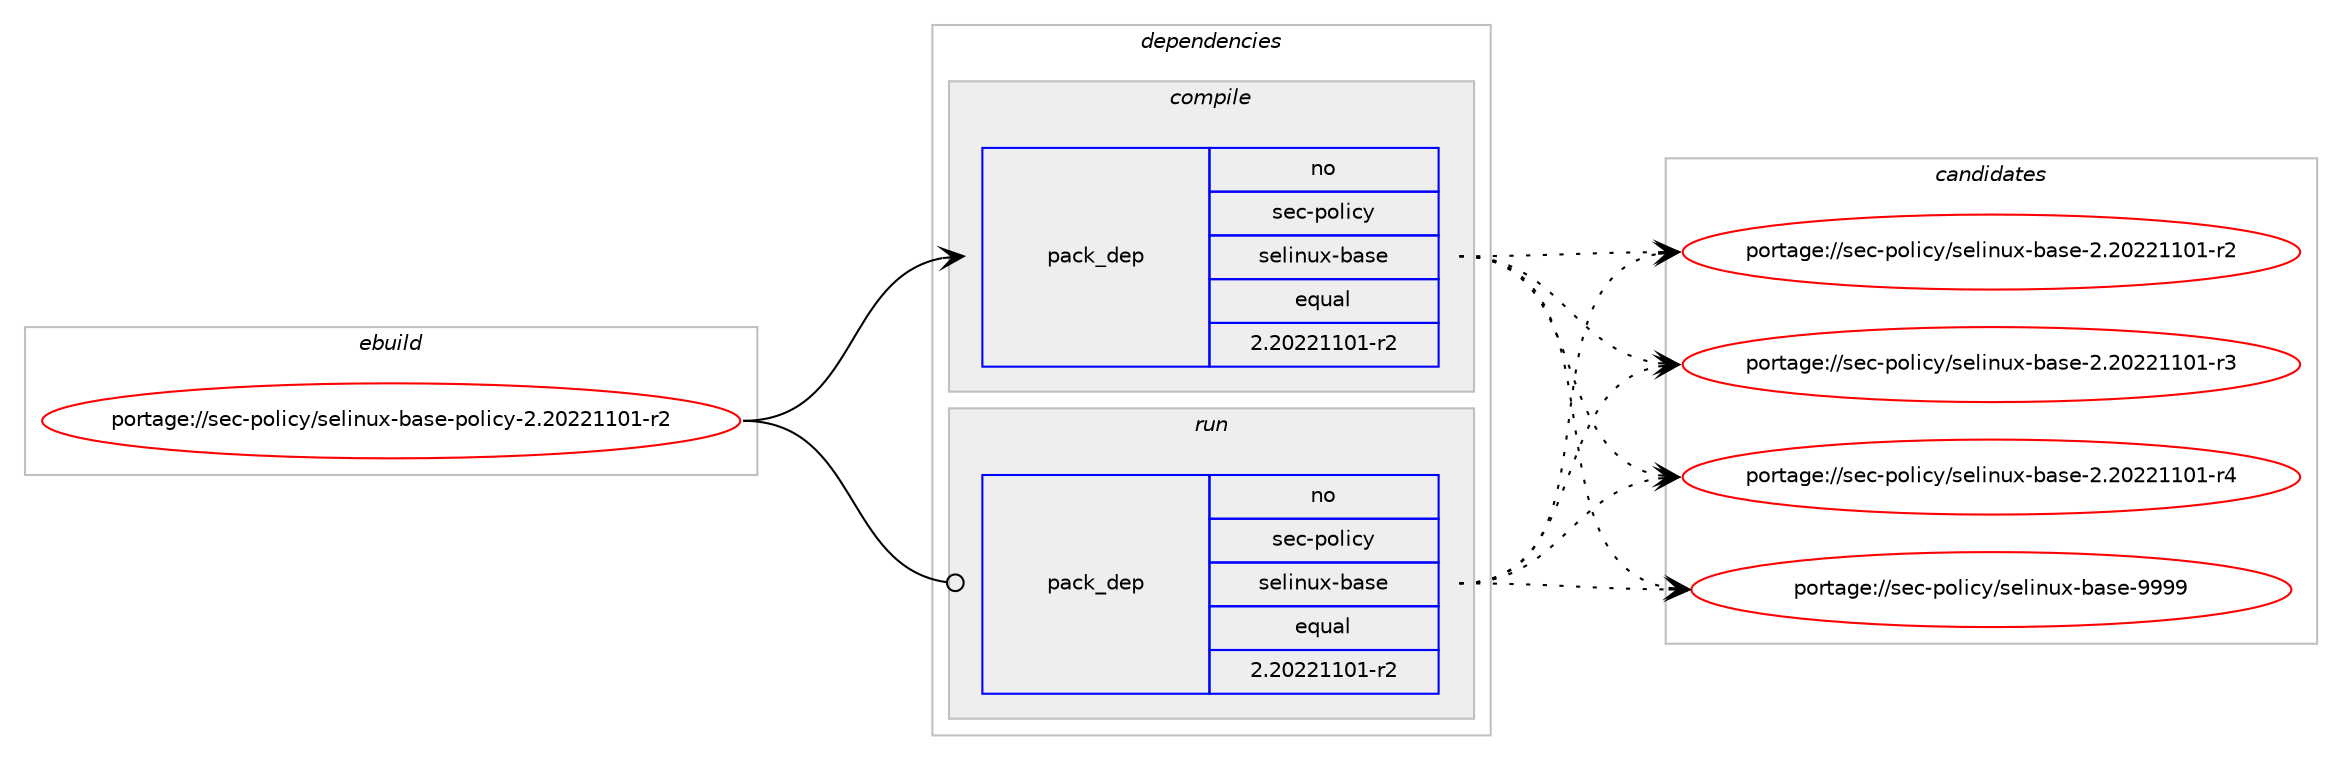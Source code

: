 digraph prolog {

# *************
# Graph options
# *************

newrank=true;
concentrate=true;
compound=true;
graph [rankdir=LR,fontname=Helvetica,fontsize=10,ranksep=1.5];#, ranksep=2.5, nodesep=0.2];
edge  [arrowhead=vee];
node  [fontname=Helvetica,fontsize=10];

# **********
# The ebuild
# **********

subgraph cluster_leftcol {
color=gray;
rank=same;
label=<<i>ebuild</i>>;
id [label="portage://sec-policy/selinux-base-policy-2.20221101-r2", color=red, width=4, href="../sec-policy/selinux-base-policy-2.20221101-r2.svg"];
}

# ****************
# The dependencies
# ****************

subgraph cluster_midcol {
color=gray;
label=<<i>dependencies</i>>;
subgraph cluster_compile {
fillcolor="#eeeeee";
style=filled;
label=<<i>compile</i>>;
subgraph pack54 {
dependency90 [label=<<TABLE BORDER="0" CELLBORDER="1" CELLSPACING="0" CELLPADDING="4" WIDTH="220"><TR><TD ROWSPAN="6" CELLPADDING="30">pack_dep</TD></TR><TR><TD WIDTH="110">no</TD></TR><TR><TD>sec-policy</TD></TR><TR><TD>selinux-base</TD></TR><TR><TD>equal</TD></TR><TR><TD>2.20221101-r2</TD></TR></TABLE>>, shape=none, color=blue];
}
id:e -> dependency90:w [weight=20,style="solid",arrowhead="vee"];
}
subgraph cluster_compileandrun {
fillcolor="#eeeeee";
style=filled;
label=<<i>compile and run</i>>;
}
subgraph cluster_run {
fillcolor="#eeeeee";
style=filled;
label=<<i>run</i>>;
subgraph pack55 {
dependency91 [label=<<TABLE BORDER="0" CELLBORDER="1" CELLSPACING="0" CELLPADDING="4" WIDTH="220"><TR><TD ROWSPAN="6" CELLPADDING="30">pack_dep</TD></TR><TR><TD WIDTH="110">no</TD></TR><TR><TD>sec-policy</TD></TR><TR><TD>selinux-base</TD></TR><TR><TD>equal</TD></TR><TR><TD>2.20221101-r2</TD></TR></TABLE>>, shape=none, color=blue];
}
id:e -> dependency91:w [weight=20,style="solid",arrowhead="odot"];
}
}

# **************
# The candidates
# **************

subgraph cluster_choices {
rank=same;
color=gray;
label=<<i>candidates</i>>;

subgraph choice54 {
color=black;
nodesep=1;
choice1151019945112111108105991214711510110810511011712045989711510145504650485050494948494511450 [label="portage://sec-policy/selinux-base-2.20221101-r2", color=red, width=4,href="../sec-policy/selinux-base-2.20221101-r2.svg"];
choice1151019945112111108105991214711510110810511011712045989711510145504650485050494948494511451 [label="portage://sec-policy/selinux-base-2.20221101-r3", color=red, width=4,href="../sec-policy/selinux-base-2.20221101-r3.svg"];
choice1151019945112111108105991214711510110810511011712045989711510145504650485050494948494511452 [label="portage://sec-policy/selinux-base-2.20221101-r4", color=red, width=4,href="../sec-policy/selinux-base-2.20221101-r4.svg"];
choice115101994511211110810599121471151011081051101171204598971151014557575757 [label="portage://sec-policy/selinux-base-9999", color=red, width=4,href="../sec-policy/selinux-base-9999.svg"];
dependency90:e -> choice1151019945112111108105991214711510110810511011712045989711510145504650485050494948494511450:w [style=dotted,weight="100"];
dependency90:e -> choice1151019945112111108105991214711510110810511011712045989711510145504650485050494948494511451:w [style=dotted,weight="100"];
dependency90:e -> choice1151019945112111108105991214711510110810511011712045989711510145504650485050494948494511452:w [style=dotted,weight="100"];
dependency90:e -> choice115101994511211110810599121471151011081051101171204598971151014557575757:w [style=dotted,weight="100"];
}
subgraph choice55 {
color=black;
nodesep=1;
choice1151019945112111108105991214711510110810511011712045989711510145504650485050494948494511450 [label="portage://sec-policy/selinux-base-2.20221101-r2", color=red, width=4,href="../sec-policy/selinux-base-2.20221101-r2.svg"];
choice1151019945112111108105991214711510110810511011712045989711510145504650485050494948494511451 [label="portage://sec-policy/selinux-base-2.20221101-r3", color=red, width=4,href="../sec-policy/selinux-base-2.20221101-r3.svg"];
choice1151019945112111108105991214711510110810511011712045989711510145504650485050494948494511452 [label="portage://sec-policy/selinux-base-2.20221101-r4", color=red, width=4,href="../sec-policy/selinux-base-2.20221101-r4.svg"];
choice115101994511211110810599121471151011081051101171204598971151014557575757 [label="portage://sec-policy/selinux-base-9999", color=red, width=4,href="../sec-policy/selinux-base-9999.svg"];
dependency91:e -> choice1151019945112111108105991214711510110810511011712045989711510145504650485050494948494511450:w [style=dotted,weight="100"];
dependency91:e -> choice1151019945112111108105991214711510110810511011712045989711510145504650485050494948494511451:w [style=dotted,weight="100"];
dependency91:e -> choice1151019945112111108105991214711510110810511011712045989711510145504650485050494948494511452:w [style=dotted,weight="100"];
dependency91:e -> choice115101994511211110810599121471151011081051101171204598971151014557575757:w [style=dotted,weight="100"];
}
}

}
